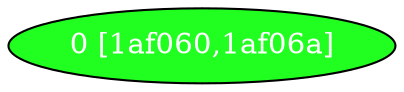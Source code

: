 diGraph libnss3{
	libnss3_0  [style=filled fillcolor="#20FF20" fontcolor="#ffffff" shape=oval label="0 [1af060,1af06a]"]


}
